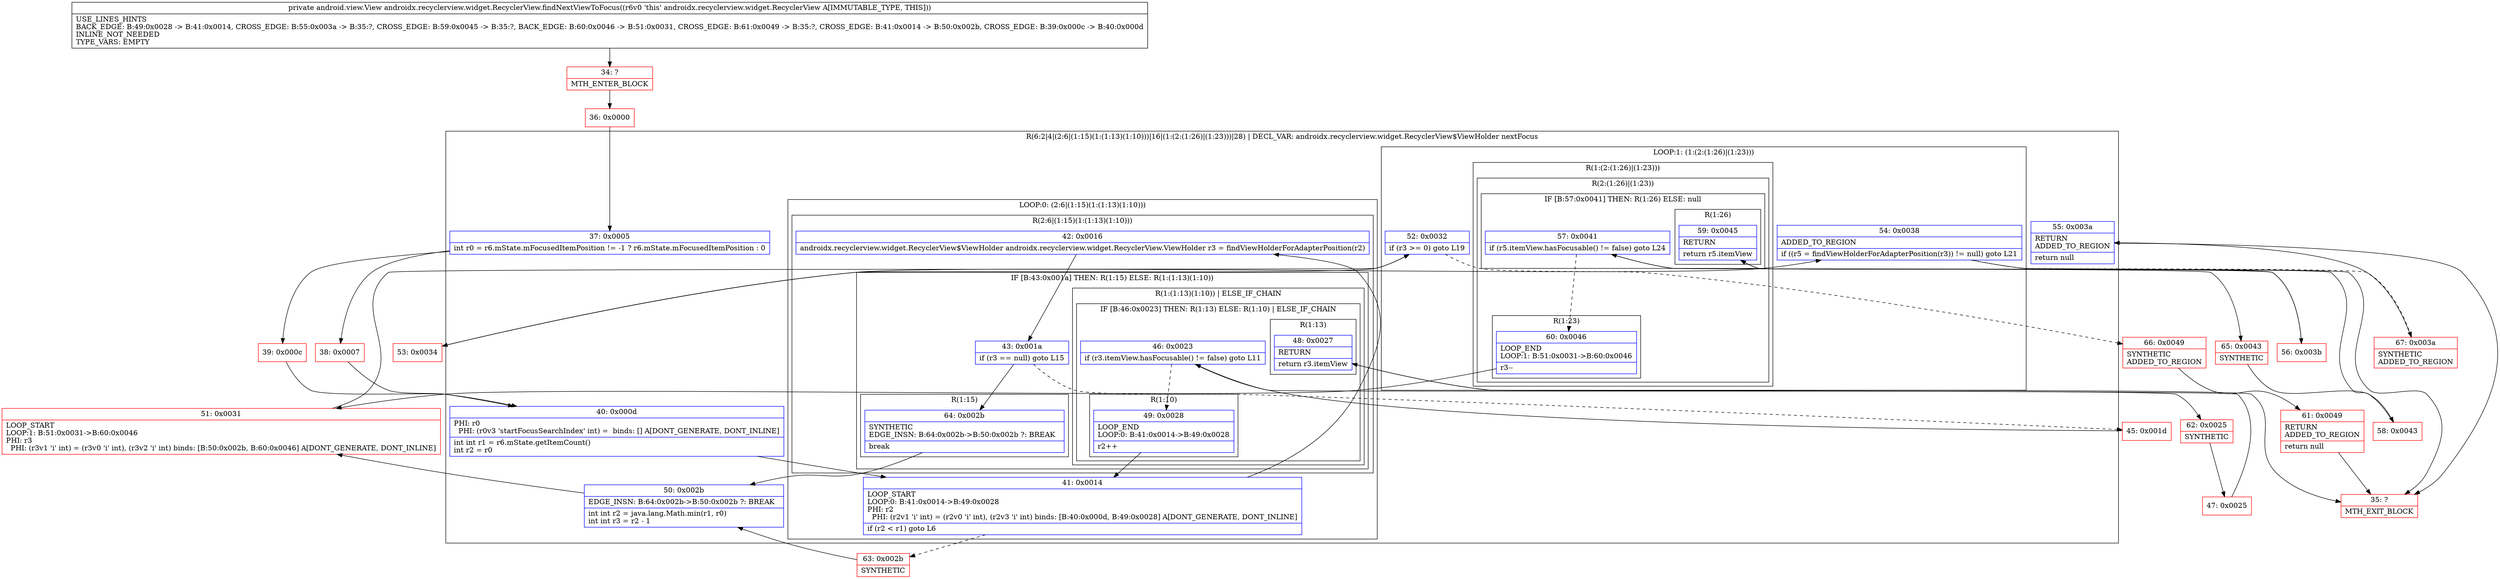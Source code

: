 digraph "CFG forandroidx.recyclerview.widget.RecyclerView.findNextViewToFocus()Landroid\/view\/View;" {
subgraph cluster_Region_850230443 {
label = "R(6:2|4|(2:6|(1:15)(1:(1:13)(1:10)))|16|(1:(2:(1:26)|(1:23)))|28) | DECL_VAR: androidx.recyclerview.widget.RecyclerView$ViewHolder nextFocus\l";
node [shape=record,color=blue];
Node_37 [shape=record,label="{37\:\ 0x0005|int r0 = r6.mState.mFocusedItemPosition != \-1 ? r6.mState.mFocusedItemPosition : 0\l}"];
Node_40 [shape=record,label="{40\:\ 0x000d|PHI: r0 \l  PHI: (r0v3 'startFocusSearchIndex' int) =  binds: [] A[DONT_GENERATE, DONT_INLINE]\l|int int r1 = r6.mState.getItemCount()\lint r2 = r0\l}"];
subgraph cluster_LoopRegion_887273583 {
label = "LOOP:0: (2:6|(1:15)(1:(1:13)(1:10)))";
node [shape=record,color=blue];
Node_41 [shape=record,label="{41\:\ 0x0014|LOOP_START\lLOOP:0: B:41:0x0014\-\>B:49:0x0028\lPHI: r2 \l  PHI: (r2v1 'i' int) = (r2v0 'i' int), (r2v3 'i' int) binds: [B:40:0x000d, B:49:0x0028] A[DONT_GENERATE, DONT_INLINE]\l|if (r2 \< r1) goto L6\l}"];
subgraph cluster_Region_40117690 {
label = "R(2:6|(1:15)(1:(1:13)(1:10)))";
node [shape=record,color=blue];
Node_42 [shape=record,label="{42\:\ 0x0016|androidx.recyclerview.widget.RecyclerView$ViewHolder androidx.recyclerview.widget.RecyclerView.ViewHolder r3 = findViewHolderForAdapterPosition(r2)\l}"];
subgraph cluster_IfRegion_121331701 {
label = "IF [B:43:0x001a] THEN: R(1:15) ELSE: R(1:(1:13)(1:10))";
node [shape=record,color=blue];
Node_43 [shape=record,label="{43\:\ 0x001a|if (r3 == null) goto L15\l}"];
subgraph cluster_Region_2061157971 {
label = "R(1:15)";
node [shape=record,color=blue];
Node_64 [shape=record,label="{64\:\ 0x002b|SYNTHETIC\lEDGE_INSN: B:64:0x002b\-\>B:50:0x002b ?: BREAK  \l|break\l}"];
}
subgraph cluster_Region_882466449 {
label = "R(1:(1:13)(1:10)) | ELSE_IF_CHAIN\l";
node [shape=record,color=blue];
subgraph cluster_IfRegion_609350493 {
label = "IF [B:46:0x0023] THEN: R(1:13) ELSE: R(1:10) | ELSE_IF_CHAIN\l";
node [shape=record,color=blue];
Node_46 [shape=record,label="{46\:\ 0x0023|if (r3.itemView.hasFocusable() != false) goto L11\l}"];
subgraph cluster_Region_1436473391 {
label = "R(1:13)";
node [shape=record,color=blue];
Node_48 [shape=record,label="{48\:\ 0x0027|RETURN\l|return r3.itemView\l}"];
}
subgraph cluster_Region_2003916867 {
label = "R(1:10)";
node [shape=record,color=blue];
Node_49 [shape=record,label="{49\:\ 0x0028|LOOP_END\lLOOP:0: B:41:0x0014\-\>B:49:0x0028\l|r2++\l}"];
}
}
}
}
}
}
Node_50 [shape=record,label="{50\:\ 0x002b|EDGE_INSN: B:64:0x002b\-\>B:50:0x002b ?: BREAK  \l|int int r2 = java.lang.Math.min(r1, r0)\lint int r3 = r2 \- 1\l}"];
subgraph cluster_LoopRegion_1542801785 {
label = "LOOP:1: (1:(2:(1:26)|(1:23)))";
node [shape=record,color=blue];
Node_52 [shape=record,label="{52\:\ 0x0032|if (r3 \>= 0) goto L19\l}"];
Node_54 [shape=record,label="{54\:\ 0x0038|ADDED_TO_REGION\l|if ((r5 = findViewHolderForAdapterPosition(r3)) != null) goto L21\l}"];
subgraph cluster_Region_1817605801 {
label = "R(1:(2:(1:26)|(1:23)))";
node [shape=record,color=blue];
subgraph cluster_Region_1611015088 {
label = "R(2:(1:26)|(1:23))";
node [shape=record,color=blue];
subgraph cluster_IfRegion_1287817661 {
label = "IF [B:57:0x0041] THEN: R(1:26) ELSE: null";
node [shape=record,color=blue];
Node_57 [shape=record,label="{57\:\ 0x0041|if (r5.itemView.hasFocusable() != false) goto L24\l}"];
subgraph cluster_Region_844180322 {
label = "R(1:26)";
node [shape=record,color=blue];
Node_59 [shape=record,label="{59\:\ 0x0045|RETURN\l|return r5.itemView\l}"];
}
}
subgraph cluster_Region_2062922664 {
label = "R(1:23)";
node [shape=record,color=blue];
Node_60 [shape=record,label="{60\:\ 0x0046|LOOP_END\lLOOP:1: B:51:0x0031\-\>B:60:0x0046\l|r3\-\-\l}"];
}
}
}
}
Node_55 [shape=record,label="{55\:\ 0x003a|RETURN\lADDED_TO_REGION\l|return null\l}"];
}
Node_34 [shape=record,color=red,label="{34\:\ ?|MTH_ENTER_BLOCK\l}"];
Node_36 [shape=record,color=red,label="{36\:\ 0x0000}"];
Node_38 [shape=record,color=red,label="{38\:\ 0x0007}"];
Node_45 [shape=record,color=red,label="{45\:\ 0x001d}"];
Node_62 [shape=record,color=red,label="{62\:\ 0x0025|SYNTHETIC\l}"];
Node_47 [shape=record,color=red,label="{47\:\ 0x0025}"];
Node_35 [shape=record,color=red,label="{35\:\ ?|MTH_EXIT_BLOCK\l}"];
Node_51 [shape=record,color=red,label="{51\:\ 0x0031|LOOP_START\lLOOP:1: B:51:0x0031\-\>B:60:0x0046\lPHI: r3 \l  PHI: (r3v1 'i' int) = (r3v0 'i' int), (r3v2 'i' int) binds: [B:50:0x002b, B:60:0x0046] A[DONT_GENERATE, DONT_INLINE]\l}"];
Node_53 [shape=record,color=red,label="{53\:\ 0x0034}"];
Node_56 [shape=record,color=red,label="{56\:\ 0x003b}"];
Node_65 [shape=record,color=red,label="{65\:\ 0x0043|SYNTHETIC\l}"];
Node_58 [shape=record,color=red,label="{58\:\ 0x0043}"];
Node_67 [shape=record,color=red,label="{67\:\ 0x003a|SYNTHETIC\lADDED_TO_REGION\l}"];
Node_66 [shape=record,color=red,label="{66\:\ 0x0049|SYNTHETIC\lADDED_TO_REGION\l}"];
Node_61 [shape=record,color=red,label="{61\:\ 0x0049|RETURN\lADDED_TO_REGION\l|return null\l}"];
Node_63 [shape=record,color=red,label="{63\:\ 0x002b|SYNTHETIC\l}"];
Node_39 [shape=record,color=red,label="{39\:\ 0x000c}"];
MethodNode[shape=record,label="{private android.view.View androidx.recyclerview.widget.RecyclerView.findNextViewToFocus((r6v0 'this' androidx.recyclerview.widget.RecyclerView A[IMMUTABLE_TYPE, THIS]))  | USE_LINES_HINTS\lBACK_EDGE: B:49:0x0028 \-\> B:41:0x0014, CROSS_EDGE: B:55:0x003a \-\> B:35:?, CROSS_EDGE: B:59:0x0045 \-\> B:35:?, BACK_EDGE: B:60:0x0046 \-\> B:51:0x0031, CROSS_EDGE: B:61:0x0049 \-\> B:35:?, CROSS_EDGE: B:41:0x0014 \-\> B:50:0x002b, CROSS_EDGE: B:39:0x000c \-\> B:40:0x000d\lINLINE_NOT_NEEDED\lTYPE_VARS: EMPTY\l}"];
MethodNode -> Node_34;Node_37 -> Node_38;
Node_37 -> Node_39;
Node_40 -> Node_41;
Node_41 -> Node_42;
Node_41 -> Node_63[style=dashed];
Node_42 -> Node_43;
Node_43 -> Node_45[style=dashed];
Node_43 -> Node_64;
Node_64 -> Node_50;
Node_46 -> Node_49[style=dashed];
Node_46 -> Node_62;
Node_48 -> Node_35;
Node_49 -> Node_41;
Node_50 -> Node_51;
Node_52 -> Node_53;
Node_52 -> Node_66[style=dashed];
Node_54 -> Node_56;
Node_54 -> Node_67[style=dashed];
Node_57 -> Node_60[style=dashed];
Node_57 -> Node_65;
Node_59 -> Node_35;
Node_60 -> Node_51;
Node_55 -> Node_35;
Node_34 -> Node_36;
Node_36 -> Node_37;
Node_38 -> Node_40;
Node_45 -> Node_46;
Node_62 -> Node_47;
Node_47 -> Node_48;
Node_51 -> Node_52;
Node_53 -> Node_54;
Node_56 -> Node_57;
Node_65 -> Node_58;
Node_58 -> Node_59;
Node_67 -> Node_55;
Node_66 -> Node_61;
Node_61 -> Node_35;
Node_63 -> Node_50;
Node_39 -> Node_40;
}

